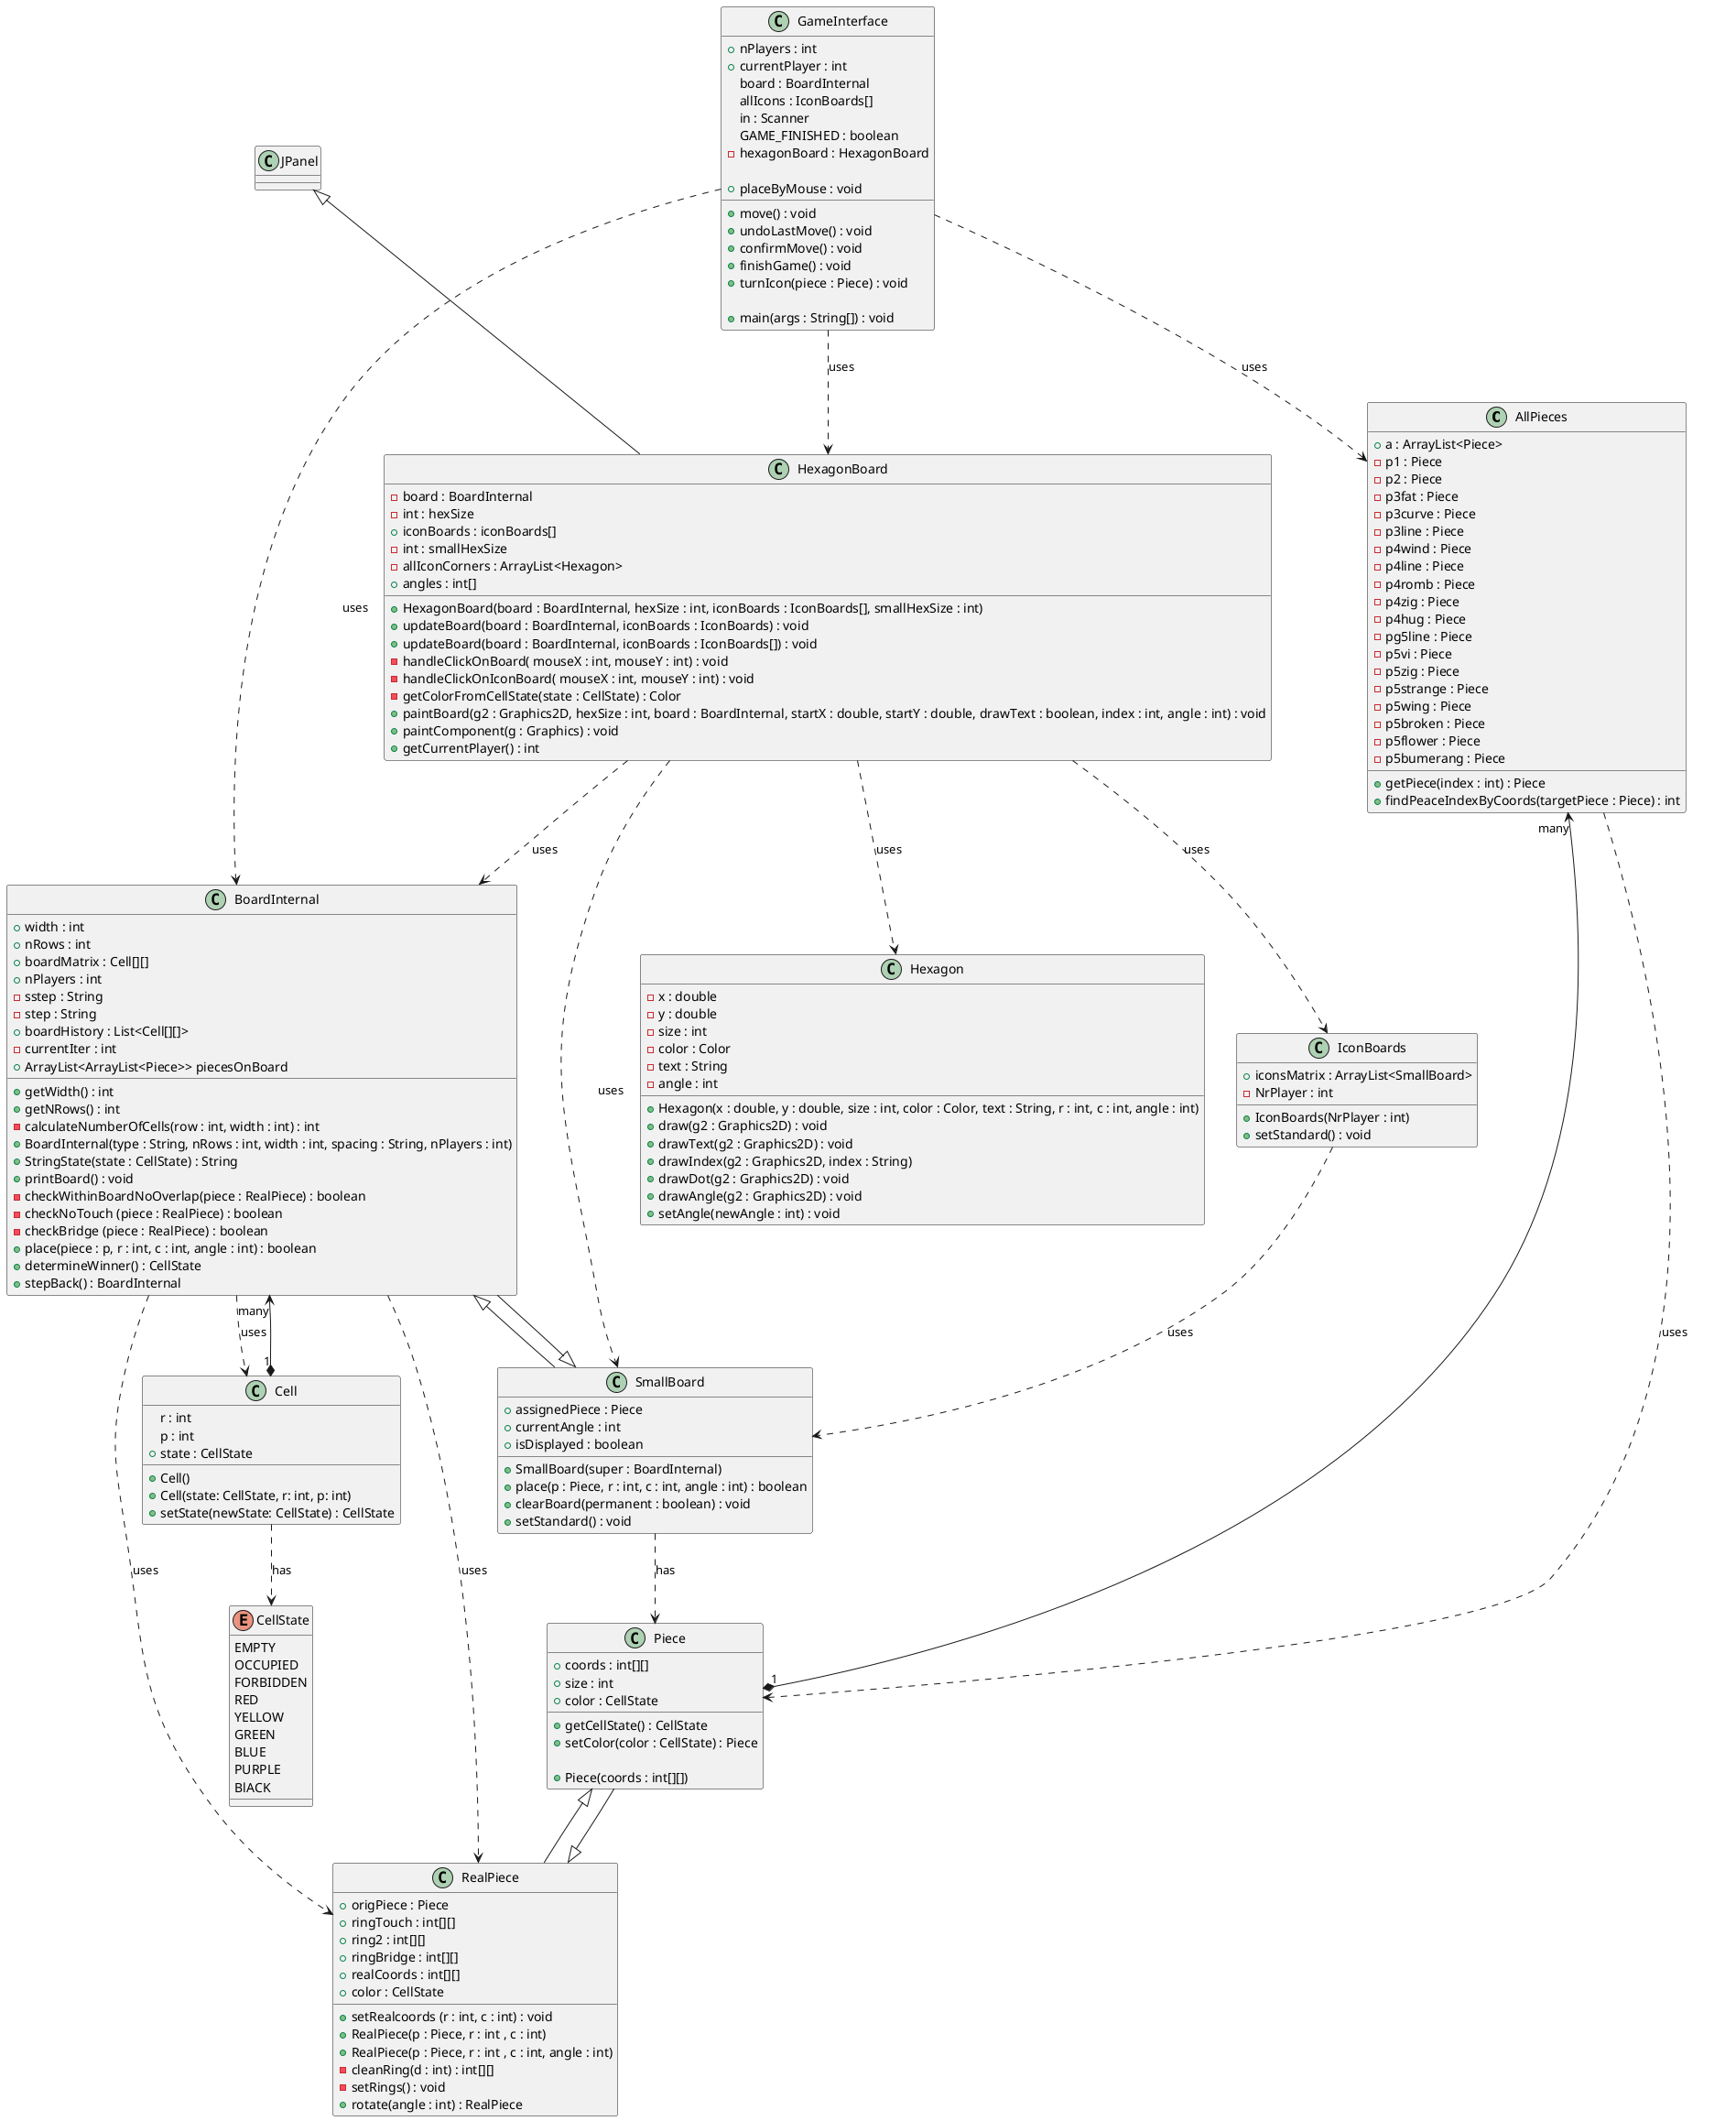 @startuml

class AllPieces {

    + a : ArrayList<Piece>
    - p1 : Piece
    - p2 : Piece
    - p3fat : Piece
    - p3curve : Piece
    - p3line : Piece
    - p4wind : Piece
    - p4line : Piece
    - p4romb : Piece
    - p4zig : Piece
    - p4hug : Piece
    - pg5line : Piece
    - p5vi : Piece
    - p5zig : Piece
    - p5strange : Piece
    - p5wing : Piece
    - p5broken : Piece
    - p5flower : Piece
    - p5bumerang : Piece

    + getPiece(index : int) : Piece
    + findPeaceIndexByCoords(targetPiece : Piece) : int
}

class BoardInternal {
    + width : int
    + nRows : int
    + boardMatrix : Cell[][]
    + nPlayers : int
    - sstep : String
    - step : String
    + boardHistory : List<Cell[][]>
    - currentIter : int
    + ArrayList<ArrayList<Piece>> piecesOnBoard

    + getWidth() : int
    + getNRows() : int
    - calculateNumberOfCells(row : int, width : int) : int
    + BoardInternal(type : String, nRows : int, width : int, spacing : String, nPlayers : int)
    + StringState(state : CellState) : String
    + printBoard() : void
    - checkWithinBoardNoOverlap(piece : RealPiece) : boolean
    - checkNoTouch (piece : RealPiece) : boolean
    - checkBridge (piece : RealPiece) : boolean
    + place(piece : p, r : int, c : int, angle : int) : boolean
    + determineWinner() : CellState
    + stepBack() : BoardInternal


}

class Cell {
    r : int
    p : int
    + state : CellState

    + Cell()
    + Cell(state: CellState, r: int, p: int)
    + setState(newState: CellState) : CellState
}

enum CellState {
    EMPTY
    OCCUPIED
    FORBIDDEN
    RED
    YELLOW
    GREEN
    BLUE
    PURPLE
    BlACK
}

class GameInterface {
    + nPlayers : int
    + currentPlayer : int
    board : BoardInternal
    allIcons : IconBoards[]
    in : Scanner
    GAME_FINISHED : boolean
    - hexagonBoard : HexagonBoard

    + move() : void
    + undoLastMove() : void
    + confirmMove() : void
    + finishGame() : void
    + placeByMouse : void
    + turnIcon(piece : Piece) : void

    + main(args : String[]) : void
}


class Hexagon {
    - x : double
    - y : double
    - size : int
    - color : Color
    - text : String
    - angle : int

    + Hexagon(x : double, y : double, size : int, color : Color, text : String, r : int, c : int, angle : int)
    + draw(g2 : Graphics2D) : void
    + drawText(g2 : Graphics2D) : void
    + drawIndex(g2 : Graphics2D, index : String)
    + drawDot(g2 : Graphics2D) : void
    + drawAngle(g2 : Graphics2D) : void
    + setAngle(newAngle : int) : void
}

class HexagonBoard extends JPanel {
    - board : BoardInternal
    - int : hexSize
    + iconBoards : iconBoards[]
    - int : smallHexSize
    - allIconCorners : ArrayList<Hexagon>
    + angles : int[]

    + HexagonBoard(board : BoardInternal, hexSize : int, iconBoards : IconBoards[], smallHexSize : int)
    + updateBoard(board : BoardInternal, iconBoards : IconBoards) : void
    + updateBoard(board : BoardInternal, iconBoards : IconBoards[]) : void
    - handleClickOnBoard( mouseX : int, mouseY : int) : void
    - handleClickOnIconBoard( mouseX : int, mouseY : int) : void
    - getColorFromCellState(state : CellState) : Color
    + paintBoard(g2 : Graphics2D, hexSize : int, board : BoardInternal, startX : double, startY : double, drawText : boolean, index : int, angle : int) : void
    + paintComponent(g : Graphics) : void
    + getCurrentPlayer() : int

}

class IconBoards {
    + iconsMatrix : ArrayList<SmallBoard>
    - NrPlayer : int

    + IconBoards(NrPlayer : int)
    + setStandard() : void

}

class Piece {

    + coords : int[][]
    + size : int
    + color : CellState

    + getCellState() : CellState
    + setColor(color : CellState) : Piece

    + Piece(coords : int[][])

}

class RealPiece extends Piece {
    + origPiece : Piece
    + ringTouch : int[][]
    + ring2 : int[][]
    + ringBridge : int[][]
    + realCoords : int[][]
    + color : CellState

    + setRealcoords (r : int, c : int) : void
    + RealPiece(p : Piece, r : int , c : int)
    + RealPiece(p : Piece, r : int , c : int, angle : int)
    - cleanRing(d : int) : int[][]
    - setRings() : void
    + rotate(angle : int) : RealPiece
}

class SmallBoard extends BoardInternal {

    + assignedPiece : Piece
    + currentAngle : int
    + isDisplayed : boolean

    + SmallBoard(super : BoardInternal)
    + place(p : Piece, r : int, c : int, angle : int) : boolean
    + clearBoard(permanent : boolean) : void
    + setStandard() : void

}

AllPieces ..> Piece : uses
Piece "1" *--> "many" AllPieces
BoardInternal ..> Cell : uses
Cell "1" *--> "many" BoardInternal
BoardInternal ..> RealPiece : uses


Cell ..> CellState : has
HexagonBoard ..> BoardInternal : uses
HexagonBoard ..> IconBoards : uses
HexagonBoard ..> Hexagon : uses
HexagonBoard ..> SmallBoard : uses
GameInterface ..> BoardInternal : uses
GameInterface ..> HexagonBoard : uses
GameInterface ..> AllPieces : uses
SmallBoard <|-- BoardInternal
RealPiece <|-- Piece
IconBoards ..> SmallBoard : uses
SmallBoard ..> Piece : has
BoardInternal ..> RealPiece : uses

@enduml